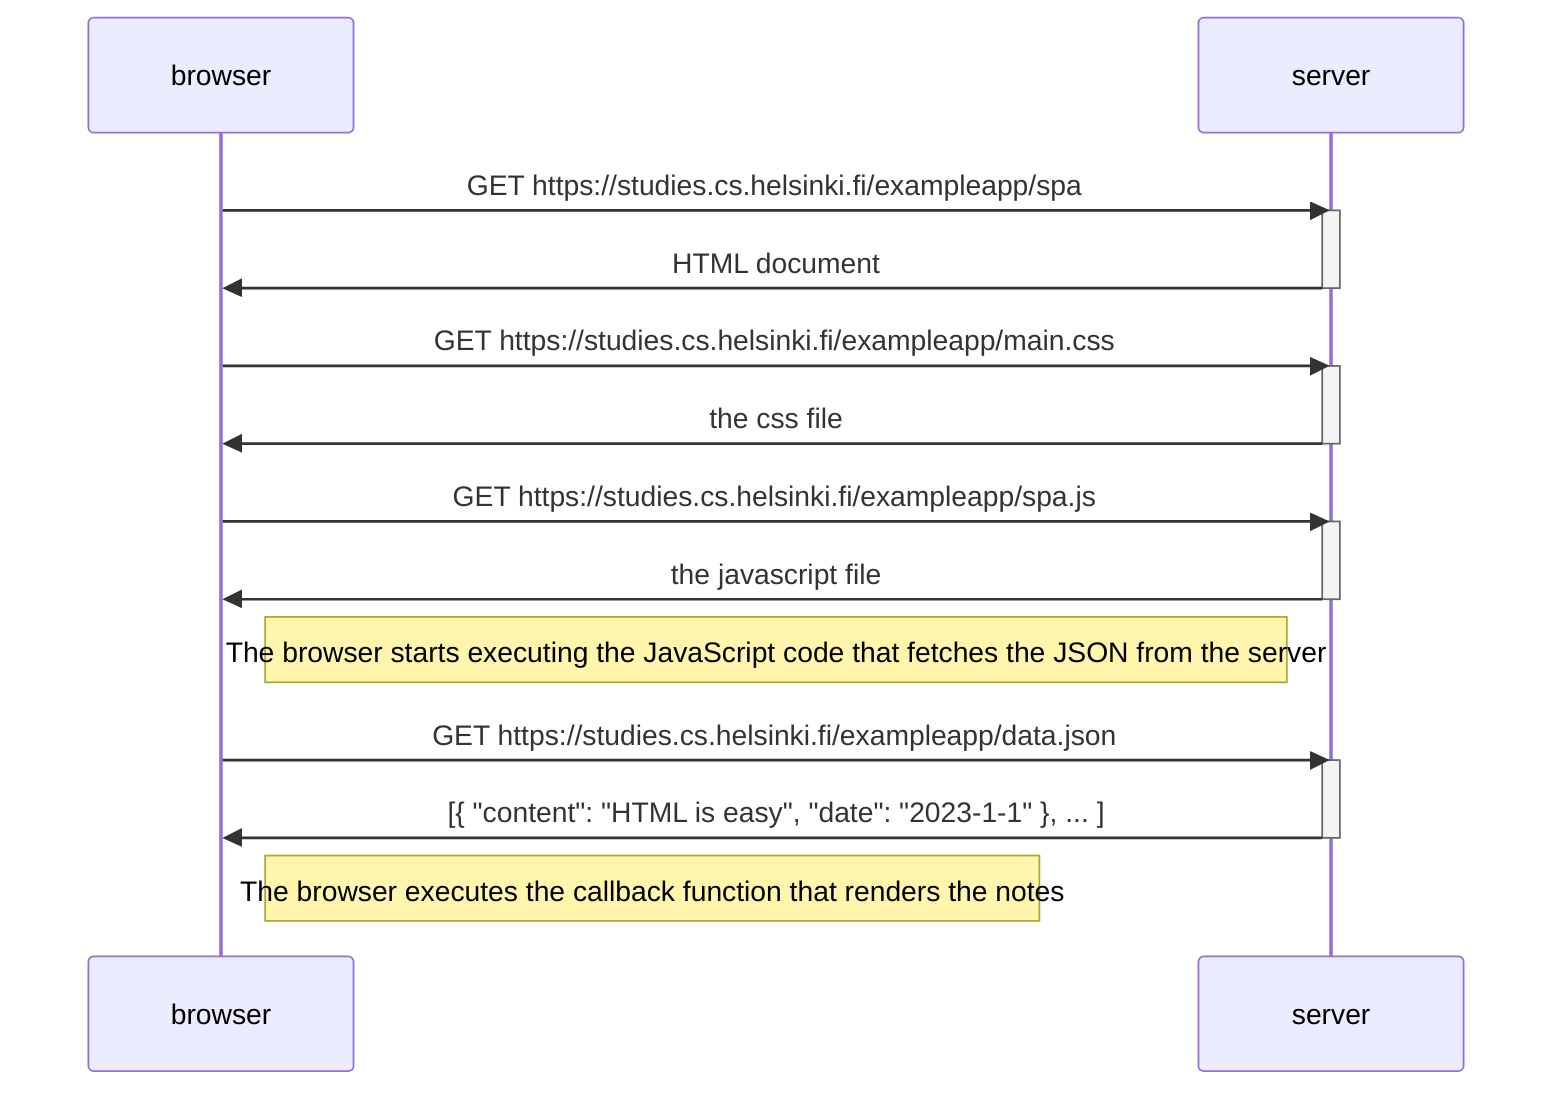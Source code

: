 sequenceDiagram
        participant browser
        participant server

        browser->>server: GET https://studies.cs.helsinki.fi/exampleapp/spa
        activate server
        server->>browser: HTML document
        deactivate server

        browser->>server: GET https://studies.cs.helsinki.fi/exampleapp/main.css
        activate server
        server->>browser: the css file
        deactivate server

        browser->>server: GET https://studies.cs.helsinki.fi/exampleapp/spa.js
        activate server
        server->>browser: the javascript file
        deactivate server

        Note right of browser: The browser starts executing the JavaScript code that fetches the JSON from the server

        browser->>server: GET https://studies.cs.helsinki.fi/exampleapp/data.json
        activate server
        server->>browser: [{ "content": "HTML is easy", "date": "2023-1-1" }, ... ]
        deactivate server

        Note right of browser: The browser executes the callback function that renders the notes